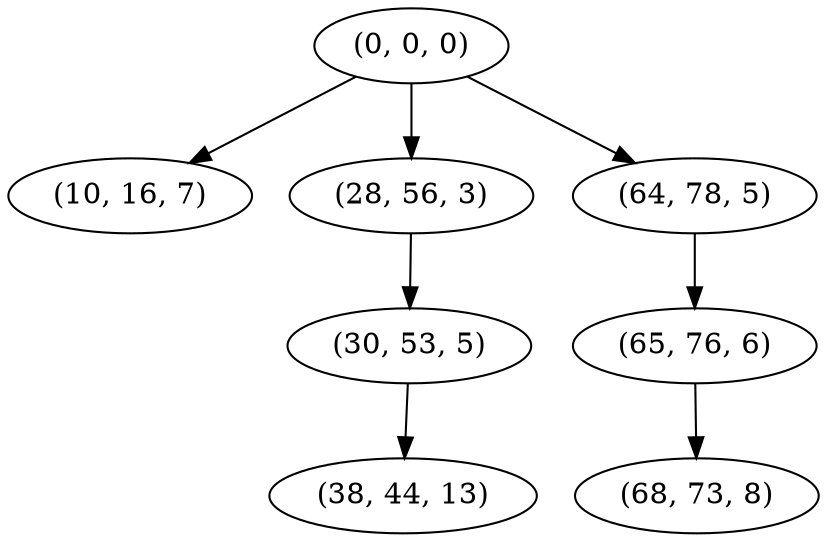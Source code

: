 digraph tree {
    "(0, 0, 0)";
    "(10, 16, 7)";
    "(28, 56, 3)";
    "(30, 53, 5)";
    "(38, 44, 13)";
    "(64, 78, 5)";
    "(65, 76, 6)";
    "(68, 73, 8)";
    "(0, 0, 0)" -> "(10, 16, 7)";
    "(0, 0, 0)" -> "(28, 56, 3)";
    "(0, 0, 0)" -> "(64, 78, 5)";
    "(28, 56, 3)" -> "(30, 53, 5)";
    "(30, 53, 5)" -> "(38, 44, 13)";
    "(64, 78, 5)" -> "(65, 76, 6)";
    "(65, 76, 6)" -> "(68, 73, 8)";
}
